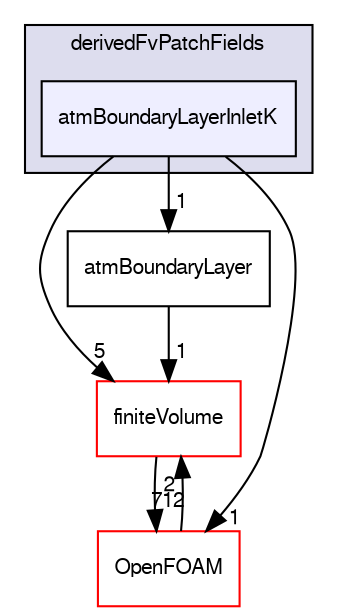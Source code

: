 digraph "src/turbulenceModels/incompressible/RAS/derivedFvPatchFields/atmBoundaryLayerInletK" {
  bgcolor=transparent;
  compound=true
  node [ fontsize="10", fontname="FreeSans"];
  edge [ labelfontsize="10", labelfontname="FreeSans"];
  subgraph clusterdir_3b6d00bc2053b93d6f11a62c434cd6ae {
    graph [ bgcolor="#ddddee", pencolor="black", label="derivedFvPatchFields" fontname="FreeSans", fontsize="10", URL="dir_3b6d00bc2053b93d6f11a62c434cd6ae.html"]
  dir_34e304c044da24cc3afafedf81659134 [shape=box, label="atmBoundaryLayerInletK", style="filled", fillcolor="#eeeeff", pencolor="black", URL="dir_34e304c044da24cc3afafedf81659134.html"];
  }
  dir_9bd15774b555cf7259a6fa18f99fe99b [shape=box label="finiteVolume" color="red" URL="dir_9bd15774b555cf7259a6fa18f99fe99b.html"];
  dir_d6c1b2489afa70176385e361463326f6 [shape=box label="atmBoundaryLayer" URL="dir_d6c1b2489afa70176385e361463326f6.html"];
  dir_c5473ff19b20e6ec4dfe5c310b3778a8 [shape=box label="OpenFOAM" color="red" URL="dir_c5473ff19b20e6ec4dfe5c310b3778a8.html"];
  dir_9bd15774b555cf7259a6fa18f99fe99b->dir_c5473ff19b20e6ec4dfe5c310b3778a8 [headlabel="712", labeldistance=1.5 headhref="dir_000749_001732.html"];
  dir_d6c1b2489afa70176385e361463326f6->dir_9bd15774b555cf7259a6fa18f99fe99b [headlabel="1", labeldistance=1.5 headhref="dir_002979_000749.html"];
  dir_c5473ff19b20e6ec4dfe5c310b3778a8->dir_9bd15774b555cf7259a6fa18f99fe99b [headlabel="2", labeldistance=1.5 headhref="dir_001732_000749.html"];
  dir_34e304c044da24cc3afafedf81659134->dir_9bd15774b555cf7259a6fa18f99fe99b [headlabel="5", labeldistance=1.5 headhref="dir_002982_000749.html"];
  dir_34e304c044da24cc3afafedf81659134->dir_d6c1b2489afa70176385e361463326f6 [headlabel="1", labeldistance=1.5 headhref="dir_002982_002979.html"];
  dir_34e304c044da24cc3afafedf81659134->dir_c5473ff19b20e6ec4dfe5c310b3778a8 [headlabel="1", labeldistance=1.5 headhref="dir_002982_001732.html"];
}
